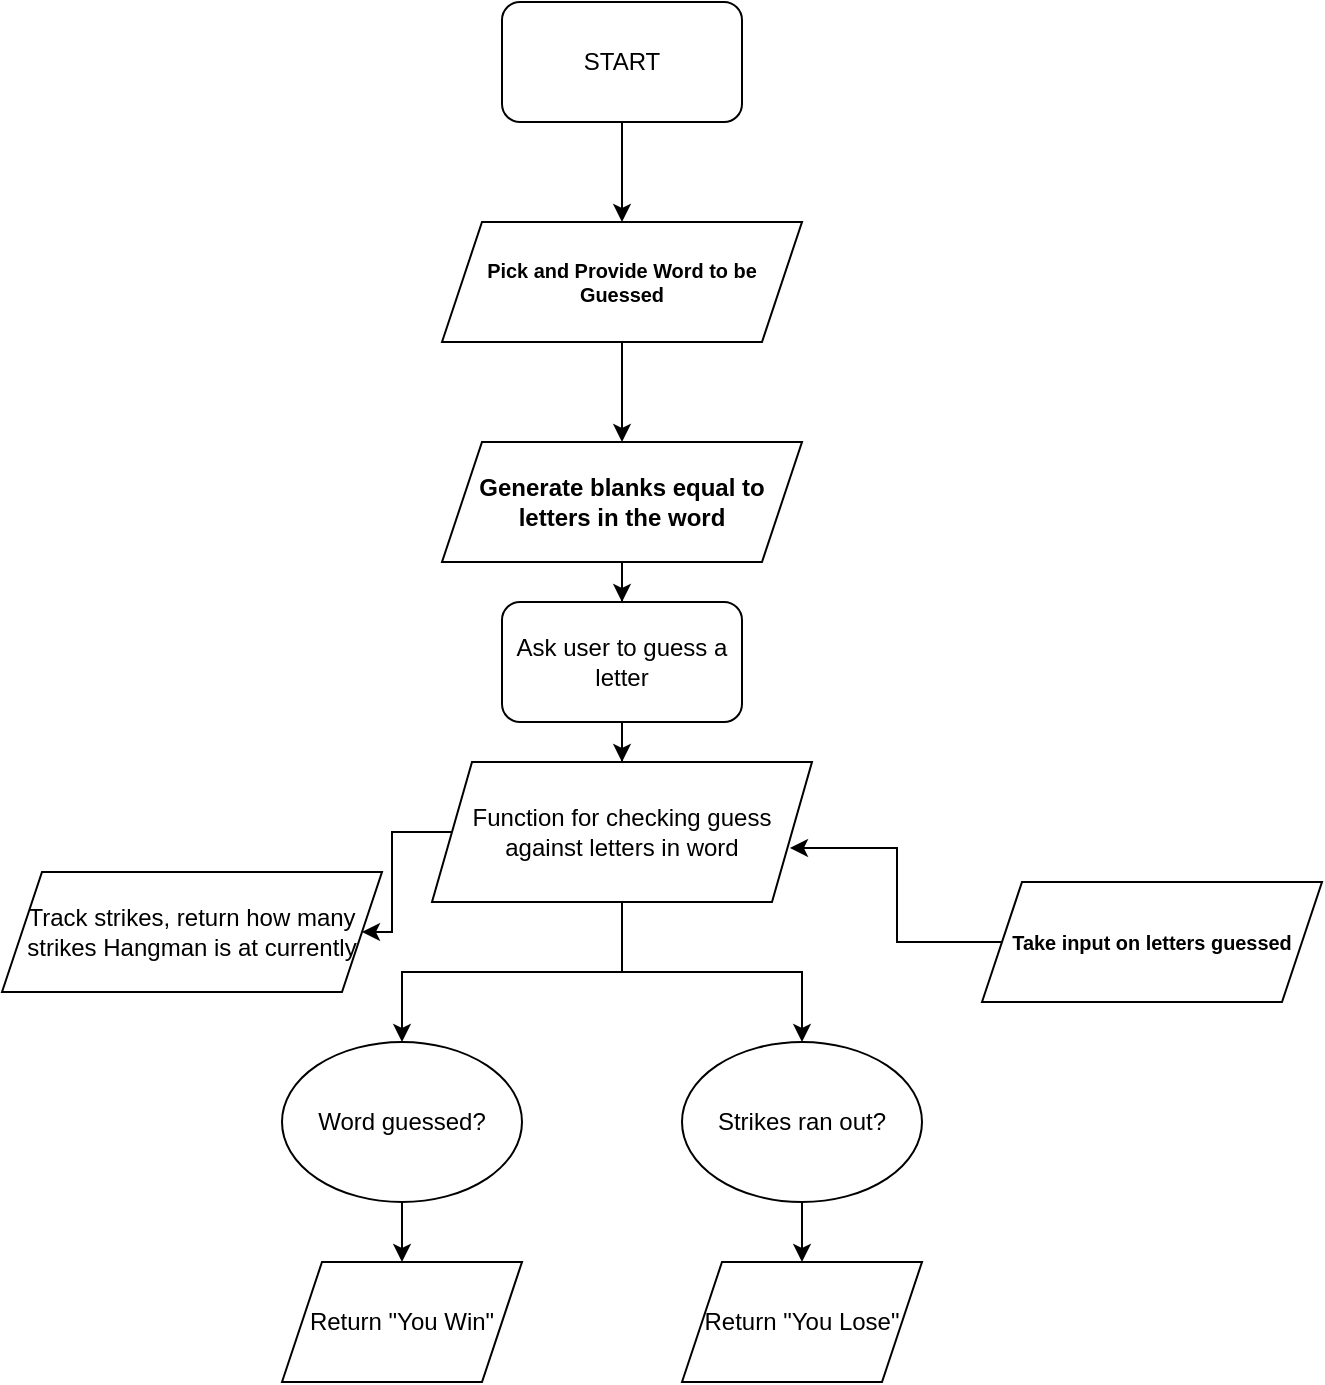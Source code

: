 <mxfile version="25.0.3">
  <diagram name="Page-1" id="2YBvvXClWsGukQMizWep">
    <mxGraphModel dx="1981" dy="629" grid="1" gridSize="10" guides="1" tooltips="1" connect="1" arrows="1" fold="1" page="1" pageScale="1" pageWidth="850" pageHeight="1100" math="0" shadow="0">
      <root>
        <mxCell id="0" />
        <mxCell id="1" parent="0" />
        <mxCell id="1ReHwP5EYVKr3tVqIY62-6" style="edgeStyle=orthogonalEdgeStyle;rounded=0;orthogonalLoop=1;jettySize=auto;html=1;" edge="1" parent="1" source="1ReHwP5EYVKr3tVqIY62-25" target="1ReHwP5EYVKr3tVqIY62-3">
          <mxGeometry relative="1" as="geometry" />
        </mxCell>
        <mxCell id="1ReHwP5EYVKr3tVqIY62-1" value="&lt;h5&gt;Pick and Provide Word to be Guessed&lt;/h5&gt;" style="shape=parallelogram;perimeter=parallelogramPerimeter;whiteSpace=wrap;html=1;fixedSize=1;" vertex="1" parent="1">
          <mxGeometry x="210" y="140" width="180" height="60" as="geometry" />
        </mxCell>
        <mxCell id="1ReHwP5EYVKr3tVqIY62-8" style="edgeStyle=orthogonalEdgeStyle;rounded=0;orthogonalLoop=1;jettySize=auto;html=1;" edge="1" parent="1" source="1ReHwP5EYVKr3tVqIY62-3" target="1ReHwP5EYVKr3tVqIY62-7">
          <mxGeometry relative="1" as="geometry" />
        </mxCell>
        <mxCell id="1ReHwP5EYVKr3tVqIY62-14" style="edgeStyle=orthogonalEdgeStyle;rounded=0;orthogonalLoop=1;jettySize=auto;html=1;" edge="1" parent="1" source="1ReHwP5EYVKr3tVqIY62-3" target="1ReHwP5EYVKr3tVqIY62-11">
          <mxGeometry relative="1" as="geometry" />
        </mxCell>
        <mxCell id="1ReHwP5EYVKr3tVqIY62-15" style="edgeStyle=orthogonalEdgeStyle;rounded=0;orthogonalLoop=1;jettySize=auto;html=1;" edge="1" parent="1" source="1ReHwP5EYVKr3tVqIY62-3" target="1ReHwP5EYVKr3tVqIY62-13">
          <mxGeometry relative="1" as="geometry" />
        </mxCell>
        <mxCell id="1ReHwP5EYVKr3tVqIY62-3" value="Function for checking guess against letters in word" style="shape=parallelogram;perimeter=parallelogramPerimeter;whiteSpace=wrap;html=1;fixedSize=1;" vertex="1" parent="1">
          <mxGeometry x="205" y="410" width="190" height="70" as="geometry" />
        </mxCell>
        <mxCell id="1ReHwP5EYVKr3tVqIY62-4" value="&lt;h5&gt;Take input on letters guessed&lt;/h5&gt;" style="shape=parallelogram;perimeter=parallelogramPerimeter;whiteSpace=wrap;html=1;fixedSize=1;" vertex="1" parent="1">
          <mxGeometry x="480" y="470" width="170" height="60" as="geometry" />
        </mxCell>
        <mxCell id="1ReHwP5EYVKr3tVqIY62-7" value="Track strikes, return how many strikes Hangman is at currently" style="shape=parallelogram;perimeter=parallelogramPerimeter;whiteSpace=wrap;html=1;fixedSize=1;" vertex="1" parent="1">
          <mxGeometry x="-10" y="465" width="190" height="60" as="geometry" />
        </mxCell>
        <mxCell id="1ReHwP5EYVKr3tVqIY62-9" style="edgeStyle=orthogonalEdgeStyle;rounded=0;orthogonalLoop=1;jettySize=auto;html=1;entryX=0.942;entryY=0.614;entryDx=0;entryDy=0;entryPerimeter=0;" edge="1" parent="1" source="1ReHwP5EYVKr3tVqIY62-4" target="1ReHwP5EYVKr3tVqIY62-3">
          <mxGeometry relative="1" as="geometry" />
        </mxCell>
        <mxCell id="1ReHwP5EYVKr3tVqIY62-17" style="edgeStyle=orthogonalEdgeStyle;rounded=0;orthogonalLoop=1;jettySize=auto;html=1;" edge="1" parent="1" source="1ReHwP5EYVKr3tVqIY62-11" target="1ReHwP5EYVKr3tVqIY62-16">
          <mxGeometry relative="1" as="geometry" />
        </mxCell>
        <mxCell id="1ReHwP5EYVKr3tVqIY62-11" value="Word guessed?&lt;span style=&quot;color: rgba(0, 0, 0, 0); font-family: monospace; font-size: 0px; text-align: start; text-wrap-mode: nowrap;&quot;&gt;%3CmxGraphModel%3E%3Croot%3E%3CmxCell%20id%3D%220%22%2F%3E%3CmxCell%20id%3D%221%22%20parent%3D%220%22%2F%3E%3CmxCell%20id%3D%222%22%20style%3D%22edgeStyle%3DorthogonalEdgeStyle%3Brounded%3D0%3BorthogonalLoop%3D1%3BjettySize%3Dauto%3Bhtml%3D1%3B%22%20edge%3D%221%22%20parent%3D%221%22%3E%3CmxGeometry%20relative%3D%221%22%20as%3D%22geometry%22%3E%3CmxPoint%20x%3D%22770%22%20y%3D%22180%22%20as%3D%22targetPoint%22%2F%3E%3CmxPoint%20x%3D%22700%22%20y%3D%22170%22%20as%3D%22sourcePoint%22%2F%3E%3C%2FmxGeometry%3E%3C%2FmxCell%3E%3C%2Froot%3E%3C%2FmxGraphModel%3E&lt;/span&gt;" style="ellipse;whiteSpace=wrap;html=1;" vertex="1" parent="1">
          <mxGeometry x="130" y="550" width="120" height="80" as="geometry" />
        </mxCell>
        <mxCell id="1ReHwP5EYVKr3tVqIY62-19" style="edgeStyle=orthogonalEdgeStyle;rounded=0;orthogonalLoop=1;jettySize=auto;html=1;" edge="1" parent="1" source="1ReHwP5EYVKr3tVqIY62-13" target="1ReHwP5EYVKr3tVqIY62-18">
          <mxGeometry relative="1" as="geometry" />
        </mxCell>
        <mxCell id="1ReHwP5EYVKr3tVqIY62-13" value="Strikes ran out?" style="ellipse;whiteSpace=wrap;html=1;" vertex="1" parent="1">
          <mxGeometry x="330" y="550" width="120" height="80" as="geometry" />
        </mxCell>
        <mxCell id="1ReHwP5EYVKr3tVqIY62-16" value="Return &quot;You Win&quot;" style="shape=parallelogram;perimeter=parallelogramPerimeter;whiteSpace=wrap;html=1;fixedSize=1;" vertex="1" parent="1">
          <mxGeometry x="130" y="660" width="120" height="60" as="geometry" />
        </mxCell>
        <mxCell id="1ReHwP5EYVKr3tVqIY62-18" value="Return &quot;You Lose&lt;span style=&quot;background-color: initial;&quot;&gt;&quot;&lt;/span&gt;" style="shape=parallelogram;perimeter=parallelogramPerimeter;whiteSpace=wrap;html=1;fixedSize=1;" vertex="1" parent="1">
          <mxGeometry x="330" y="660" width="120" height="60" as="geometry" />
        </mxCell>
        <mxCell id="1ReHwP5EYVKr3tVqIY62-21" style="edgeStyle=orthogonalEdgeStyle;rounded=0;orthogonalLoop=1;jettySize=auto;html=1;" edge="1" parent="1" source="1ReHwP5EYVKr3tVqIY62-20" target="1ReHwP5EYVKr3tVqIY62-1">
          <mxGeometry relative="1" as="geometry" />
        </mxCell>
        <mxCell id="1ReHwP5EYVKr3tVqIY62-20" value="START" style="rounded=1;whiteSpace=wrap;html=1;" vertex="1" parent="1">
          <mxGeometry x="240" y="30" width="120" height="60" as="geometry" />
        </mxCell>
        <mxCell id="1ReHwP5EYVKr3tVqIY62-23" value="" style="edgeStyle=orthogonalEdgeStyle;rounded=0;orthogonalLoop=1;jettySize=auto;html=1;" edge="1" parent="1" source="1ReHwP5EYVKr3tVqIY62-1" target="1ReHwP5EYVKr3tVqIY62-22">
          <mxGeometry relative="1" as="geometry">
            <mxPoint x="300" y="200" as="sourcePoint" />
            <mxPoint x="300" y="280" as="targetPoint" />
          </mxGeometry>
        </mxCell>
        <mxCell id="1ReHwP5EYVKr3tVqIY62-22" value="&lt;h4&gt;Generate blanks equal to letters in the word&lt;/h4&gt;" style="shape=parallelogram;perimeter=parallelogramPerimeter;whiteSpace=wrap;html=1;fixedSize=1;" vertex="1" parent="1">
          <mxGeometry x="210" y="250" width="180" height="60" as="geometry" />
        </mxCell>
        <mxCell id="1ReHwP5EYVKr3tVqIY62-27" value="" style="edgeStyle=orthogonalEdgeStyle;rounded=0;orthogonalLoop=1;jettySize=auto;html=1;" edge="1" parent="1" source="1ReHwP5EYVKr3tVqIY62-22" target="1ReHwP5EYVKr3tVqIY62-25">
          <mxGeometry relative="1" as="geometry">
            <mxPoint x="300" y="310" as="sourcePoint" />
            <mxPoint x="300" y="410" as="targetPoint" />
          </mxGeometry>
        </mxCell>
        <mxCell id="1ReHwP5EYVKr3tVqIY62-25" value="Ask user to guess a letter" style="rounded=1;whiteSpace=wrap;html=1;" vertex="1" parent="1">
          <mxGeometry x="240" y="330" width="120" height="60" as="geometry" />
        </mxCell>
      </root>
    </mxGraphModel>
  </diagram>
</mxfile>
